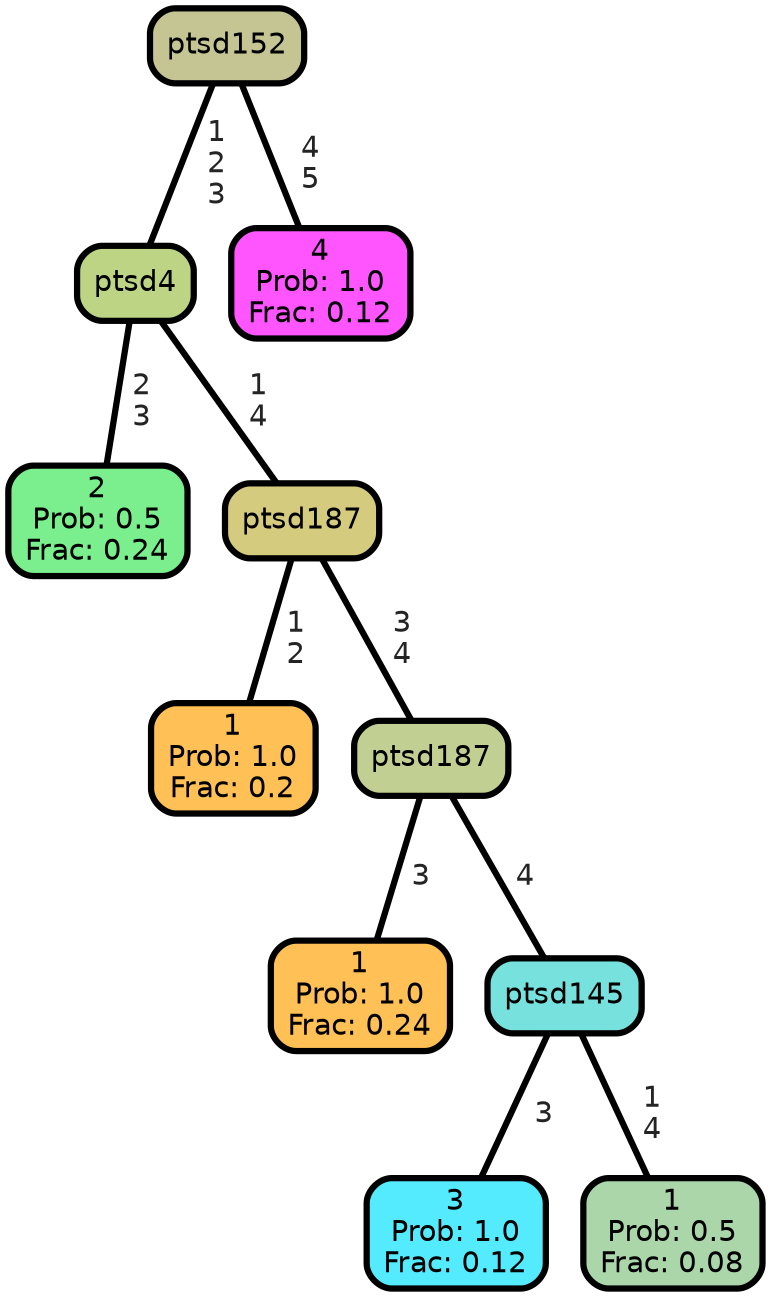 graph Tree {
node [shape=box, style="filled, rounded",color="black",penwidth="3",fontcolor="black",                 fontname=helvetica] ;
graph [ranksep="0 equally", splines=straight,                 bgcolor=transparent, dpi=200] ;
edge [fontname=helvetica, fontweight=bold,fontcolor=grey14,color=black] ;
0 [label="2
Prob: 0.5
Frac: 0.24", fillcolor="#7bee8d"] ;
1 [label="ptsd4", fillcolor="#bcd483"] ;
2 [label="1
Prob: 1.0
Frac: 0.2", fillcolor="#ffc155"] ;
3 [label="ptsd187", fillcolor="#d4cb7f"] ;
4 [label="1
Prob: 1.0
Frac: 0.24", fillcolor="#ffc155"] ;
5 [label="ptsd187", fillcolor="#c1d092"] ;
6 [label="3
Prob: 1.0
Frac: 0.12", fillcolor="#55ebff"] ;
7 [label="ptsd145", fillcolor="#77e2dd"] ;
8 [label="1
Prob: 0.5
Frac: 0.08", fillcolor="#aad6aa"] ;
9 [label="ptsd152", fillcolor="#c4c592"] ;
10 [label="4
Prob: 1.0
Frac: 0.12", fillcolor="#ff55ff"] ;
1 -- 0 [label=" 2\n 3",penwidth=3] ;
1 -- 3 [label=" 1\n 4",penwidth=3] ;
3 -- 2 [label=" 1\n 2",penwidth=3] ;
3 -- 5 [label=" 3\n 4",penwidth=3] ;
5 -- 4 [label=" 3",penwidth=3] ;
5 -- 7 [label=" 4",penwidth=3] ;
7 -- 6 [label=" 3",penwidth=3] ;
7 -- 8 [label=" 1\n 4",penwidth=3] ;
9 -- 1 [label=" 1\n 2\n 3",penwidth=3] ;
9 -- 10 [label=" 4\n 5",penwidth=3] ;
{rank = same;}}